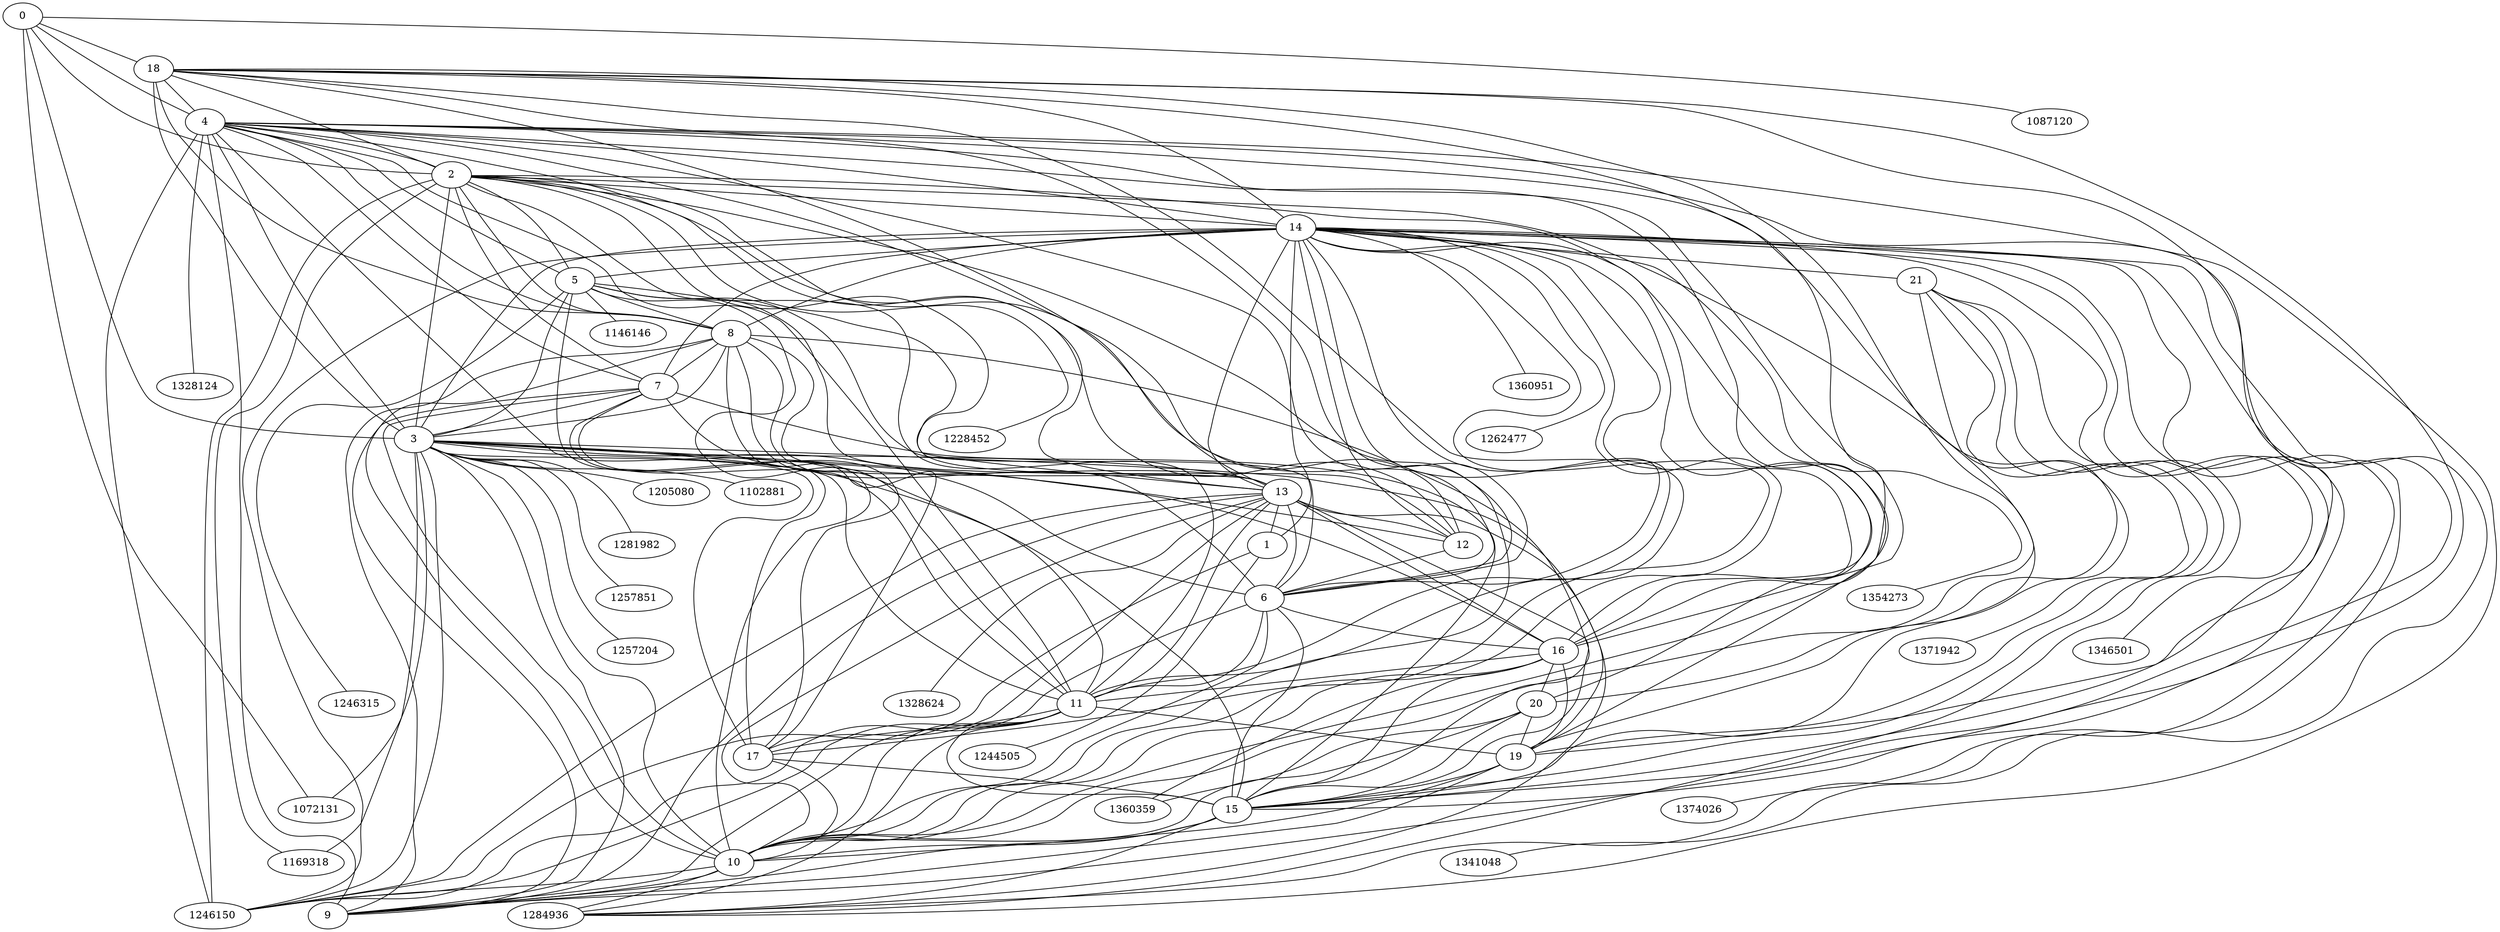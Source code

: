 graph G {
0 -- 18 [weight=0.06396505945028852, s=Hidden];
0 [id=133713];
0 -- 1072131 [weight=0.06812982106291623, s=External];
1 [id=156878];
2 [id=158445];
1072131 [id=72131, c=1];
0 -- 1087120 [weight=0.07839329192714793, s=External];
3 [id=192203];
4 [id=228409];
1087120 [id=87120, c=1];
1 -- 1244505 [weight=0.062167799567748074, s=External];
5 [id=252712];
6 [id=254619];
1244505 [id=244505, c=13];
1 -- 1246150 [weight=0.06476997187761124, s=External];
7 [id=256380];
8 [id=256381];
1246150 [id=246150, c=0];
2 -- 16 [weight=0.07808914395521613, s=Hidden];
9 [id=274548];
2 -- 1246150 [weight=0.08191626510132953, s=External];
10 [id=276633];
2 -- 15 [weight=0.08277582228363337, s=Hidden];
11 [id=282918];
2 -- 1169318 [weight=0.08663317350669632, s=External];
12 [id=288378];
13 [id=290367];
1169318 [id=169318, c=2];
2 -- 18 [weight=0.08836935932797448, s=Hidden];
14 [id=306173];
2 -- 1228452 [weight=0.09320244282019302, s=External];
15 [id=309728];
16 [id=312722];
1228452 [id=228452, c=12];
2 -- 6 [weight=0.10758234591106869, s=Hidden];
17 [id=329529];
2 -- 10 [weight=0.11166694948418465, s=Hidden];
18 [id=339753];
2 -- 5 [weight=0.11567221945173027, s=Hidden];
19 [id=364042];
2 -- 11 [weight=0.12032973718371485, s=Hidden];
20 [id=374200];
2 -- 14 [weight=0.12530721470510411, s=Hidden];
21 [id=374201];
2 -- 0 [weight=0.0758738813167971];
2 -- 7 [weight=0.12537474319133776, s=Hidden];
3 -- 0 [weight=0.052298483725992];
2 -- 12 [weight=0.12917317494451372, s=Hidden];
4 -- 0 [weight=0.0650672794636219];
2 -- 13 [weight=0.13778231543896968, s=Hidden];
3 -- 2 [weight=0.105008811219255];
3 -- 1281982 [weight=0.05606482188584576, s=External];
4 -- 2 [weight=0.138211314208205];
1281982 [id=281982, c=11];
8 -- 2 [weight=0.133574150899792];
3 -- 1257851 [weight=0.05971540968357275, s=External];
4 -- 3 [weight=0.27732097610829];
1257851 [id=257851, c=11];
7 -- 3 [weight=0.241590490449124];
3 -- 16 [weight=0.060116563511694844, s=Hidden];
8 -- 3 [weight=0.265132199700226];
3 -- 14 [weight=0.06359714867895018, s=Hidden];
7 -- 4 [weight=0.272008063977381];
3 -- 1257204 [weight=0.06404709570675364, s=External];
8 -- 4 [weight=0.294830037358824];
1257204 [id=257204, c=8];
11 -- 4 [weight=0.168494728362477];
3 -- 12 [weight=0.06691029079629704, s=Hidden];
16 -- 4 [weight=0.105282287387391];
3 -- 19 [weight=0.06714310300428687, s=Hidden];
18 -- 4 [weight=0.244889754817123];
3 -- 5 [weight=0.07072321137599977, s=Hidden];
8 -- 7 [weight=0.544108165381911];
3 -- 1246150 [weight=0.07089566336912306, s=External];
9 -- 8 [weight=0.176452278140239];
3 -- 1205080 [weight=0.0718880500711537, s=External];
10 -- 8 [weight=0.184576833470824];
1205080 [id=205080, c=11];
11 -- 8 [weight=0.281154457466482];
3 -- 1072131 [weight=0.07262314823791757, s=External];
15 -- 8 [weight=0.162052298037664];
3 -- 1169318 [weight=0.07360558089203043, s=External];
17 -- 8 [weight=0.137704730703598];
3 -- 13 [weight=0.07484178131311414, s=Hidden];
18 -- 8 [weight=0.132443816125497];
3 -- 17 [weight=0.07564179347634936, s=Hidden];
9 -- 7 [weight=0.203419351538456];
3 -- 15 [weight=0.07710434559134982, s=Hidden];
11 -- 7 [weight=0.310646031500406];
3 -- 6 [weight=0.09415675849424024, s=Hidden];
11 -- 9 [weight=0.203068842616146];
3 -- 18 [weight=0.09565715050588862, s=Hidden];
11 -- 6 [weight=0.178741213040251];
3 -- 1102881 [weight=0.10944901123348798, s=External];
11 -- 10 [weight=0.268389089433191];
1102881 [id=102881, c=9];
15 -- 11 [weight=0.170429919693915];
3 -- 10 [weight=0.11252273482135362, s=Hidden];
16 -- 11 [weight=0.109541932337431];
3 -- 11 [weight=0.15237659993431363, s=Hidden];
18 -- 11 [weight=0.177360391129786];
3 -- 9 [weight=0.15856609374714054, s=Hidden];
18 -- 16 [weight=0.242120881686251];
4 -- 1328124 [weight=0.07049429694854699, s=External];
10 -- 9 [weight=0.205135046883092];
1328124 [id=328124, c=0];
13 -- 10 [weight=0.119069838935717];
4 -- 5 [weight=0.07175983359909321, s=Hidden];
19 -- 10 [weight=0.141625166735729];
4 -- 1246150 [weight=0.07614746692049323, s=External];
14 -- 10 [weight=0.186729049686493];
4 -- 12 [weight=0.07885766212533338, s=Hidden];
10 -- 5 [weight=0.108259604396495];
4 -- 1284936 [weight=0.08047697633373466, s=External];
10 -- 6 [weight=0.224283692387432];
1284936 [id=284936, c=0];
15 -- 10 [weight=0.226842746240954];
4 -- 13 [weight=0.08524454269986402, s=Hidden];
17 -- 10 [weight=0.157201696821233];
4 -- 19 [weight=0.09049154946634265, s=Hidden];
20 -- 10 [weight=0.122296574951304];
4 -- 15 [weight=0.09639786918332764, s=Hidden];
19 -- 15 [weight=0.167256662303765];
4 -- 14 [weight=0.09660019523477373, s=Hidden];
15 -- 14 [weight=0.165699377208];
4 -- 17 [weight=0.10859471690663107, s=Hidden];
15 -- 6 [weight=0.158262439047231];
4 -- 6 [weight=0.11011290321648028, s=Hidden];
17 -- 15 [weight=0.146266732494736];
4 -- 9 [weight=0.15384443621010072, s=Hidden];
20 -- 15 [weight=0.143691307566259];
4 -- 10 [weight=0.15674663367272734, s=Hidden];
21 -- 15 [weight=0.108661749822825];
5 -- 1246315 [weight=0.11036040514039472, s=External];
13 -- 6 [weight=0.136118795067437];
1246315 [id=246315, c=8];
12 -- 6 [weight=0.134493496190431];
5 -- 1146146 [weight=0.11378062577755349, s=External];
14 -- 6 [weight=0.211481755959048];
1146146 [id=146146, c=8];
6 -- 5 [weight=0.208104134112232];
5 -- 8 [weight=0.12224416178774157, s=Hidden];
13 -- 1 [weight=0.0742181680857267];
5 -- 11 [weight=0.123611282095891, s=Hidden];
13 -- 5 [weight=0.160278114599411];
6 -- 16 [weight=0.13535266908266363, s=Hidden];
13 -- 12 [weight=0.150307251810317];
6 -- 8 [weight=0.143912187553525, s=Hidden];
14 -- 13 [weight=0.139991997840272];
6 -- 18 [weight=0.14957223249573443, s=Hidden];
14 -- 1 [weight=0.0595610035367457];
6 -- 1246150 [weight=0.17056495757489493, s=External];
12 -- 5 [weight=0.160328555258959];
10 -- 1246150 [weight=0.13887064756016515, s=External];
19 -- 14 [weight=0.13511697473929];
10 -- 18 [weight=0.14785176520250534, s=Hidden];
20 -- 19 [weight=0.179734589988492];
10 -- 1284936 [weight=0.16776302576250593, s=External];
21 -- 19 [weight=0.125955738184645];
10 -- 7 [weight=0.17056368799356567, s=Hidden];
21 -- 20 [weight=0.155499844425902];
11 -- 1284936 [weight=0.11498740657812015, s=External];
11 -- 1246150 [weight=0.11630513381506638, s=External];
11 -- 19 [weight=0.12087661669600239, s=Hidden];
11 -- 17 [weight=0.12441546320601529, s=Hidden];
11 -- 14 [weight=0.13312487401798745, s=Hidden];
13 -- 1328624 [weight=0.07509868922180205, s=External];
1328624 [id=328624, c=5];
13 -- 17 [weight=0.07533330746266931, s=Hidden];
13 -- 1246150 [weight=0.07822974995696384, s=External];
13 -- 1284936 [weight=0.08374915235843014, s=External];
13 -- 8 [weight=0.08686463628205394, s=Hidden];
13 -- 7 [weight=0.08827642030881419, s=Hidden];
13 -- 15 [weight=0.09191794122396606, s=Hidden];
13 -- 11 [weight=0.09394492840410737, s=Hidden];
13 -- 9 [weight=0.10189056935036664, s=Hidden];
13 -- 16 [weight=0.11330129226903844, s=Hidden];
13 -- 18 [weight=0.1546629862944602, s=Hidden];
14 -- 17 [weight=0.08624126670624488, s=Hidden];
14 -- 1346501 [weight=0.08761474928106963, s=External];
1346501 [id=346501, c=0];
14 -- 1374026 [weight=0.0913059373250634, s=External];
1374026 [id=374026, c=13];
14 -- 1341048 [weight=0.09209649489653549, s=External];
1341048 [id=341048, c=12];
14 -- 1360951 [weight=0.0925785398021909, s=External];
1360951 [id=360951, c=0];
14 -- 12 [weight=0.09319348798926273, s=Hidden];
14 -- 1262477 [weight=0.09367759654900361, s=External];
1262477 [id=262477, c=0];
14 -- 8 [weight=0.09370511495819205, s=Hidden];
14 -- 1354273 [weight=0.09376244943878202, s=External];
1354273 [id=354273, c=0];
14 -- 9 [weight=0.09892443896236194, s=Hidden];
14 -- 7 [weight=0.10110856644905514, s=Hidden];
14 -- 20 [weight=0.10116518825637985, s=Hidden];
14 -- 5 [weight=0.10201591472000714, s=Hidden];
14 -- 1246150 [weight=0.10310249033225553, s=External];
14 -- 1284936 [weight=0.11123661058259289, s=External];
14 -- 21 [weight=0.11549043687918951, s=Hidden];
14 -- 16 [weight=0.12156398713099942, s=Hidden];
14 -- 18 [weight=0.15669181578578947, s=Hidden];
15 -- 7 [weight=0.11330088124931816, s=Hidden];
15 -- 16 [weight=0.12855551805101822, s=Hidden];
15 -- 9 [weight=0.13696462062780174, s=Hidden];
15 -- 1284936 [weight=0.14174706773312074, s=External];
15 -- 18 [weight=0.14866329661573774, s=Hidden];
16 -- 10 [weight=0.10551904568271042, s=Hidden];
16 -- 1360359 [weight=0.11993539013824359, s=External];
1360359 [id=360359, c=0];
16 -- 20 [weight=0.135190091435315, s=Hidden];
16 -- 19 [weight=0.15486281363219448, s=Hidden];
17 -- 7 [weight=0.155413163942313, s=Hidden];
18 -- 19 [weight=0.15391287140521473, s=Hidden];
19 -- 9 [weight=0.1306569608345579, s=Hidden];
20 -- 1360359 [weight=0.1469971382638939, s=External];
21 -- 1371942 [weight=0.1107213667512836, s=External];
1371942 [id=371942, c=0];
21 -- 1284936 [weight=0.17212575840354302, s=External];
}
